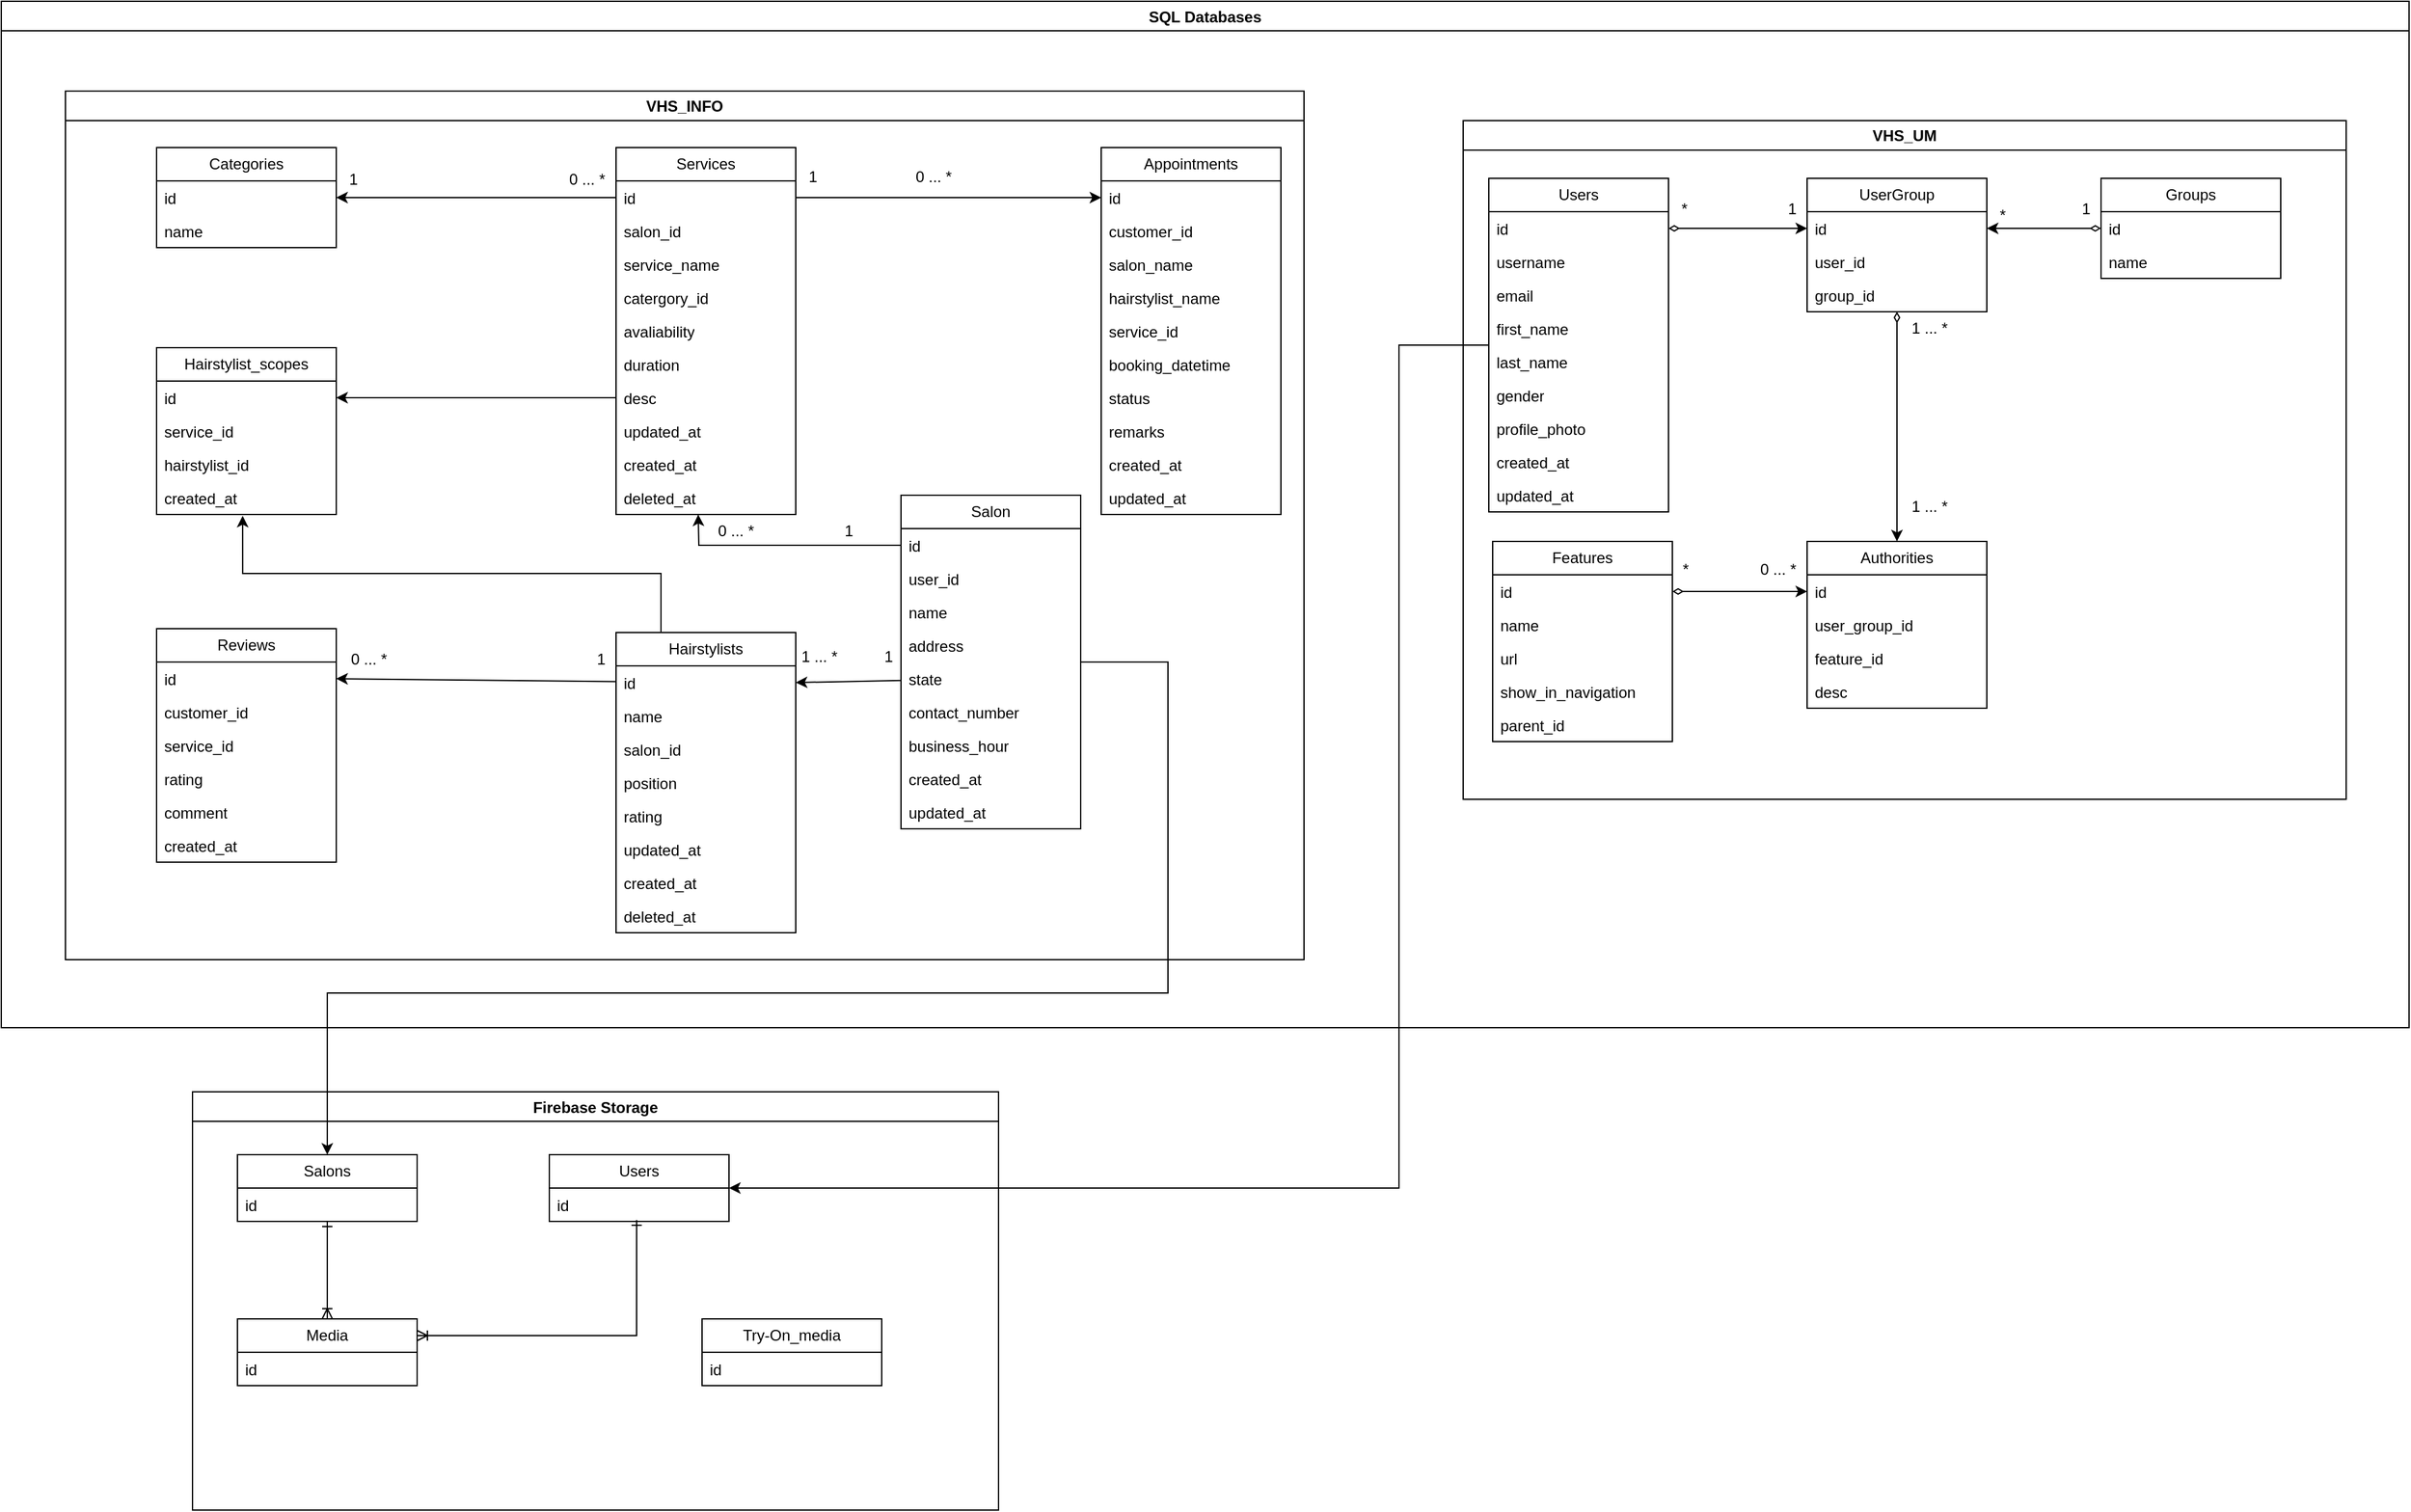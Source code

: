 <mxfile version="20.2.3" type="device"><diagram name="Page-1" id="EU95FbLC4-0vJ19-Mq4g"><mxGraphModel dx="3822" dy="1305" grid="0" gridSize="10" guides="1" tooltips="1" connect="1" arrows="1" fold="1" page="0" pageScale="1" pageWidth="850" pageHeight="1100" math="0" shadow="0"><root><mxCell id="0"/><mxCell id="1" parent="0"/><mxCell id="-qn0VNu3mBSavHZw8yQI-42" value="SQL Databases" style="swimlane;" parent="1" vertex="1"><mxGeometry x="-2357" y="-162" width="1876" height="800" as="geometry"/></mxCell><mxCell id="NPpUsrkIHnFNNXtcyEgX-66" value="VHS_UM" style="swimlane;whiteSpace=wrap;html=1;startSize=23;" parent="-qn0VNu3mBSavHZw8yQI-42" vertex="1"><mxGeometry x="1139" y="93" width="688" height="529" as="geometry"><mxRectangle x="262" y="-19" width="137" height="26" as="alternateBounds"/></mxGeometry></mxCell><mxCell id="NPpUsrkIHnFNNXtcyEgX-4" value="Users" style="swimlane;fontStyle=0;childLayout=stackLayout;horizontal=1;startSize=26;fillColor=none;horizontalStack=0;resizeParent=1;resizeParentMax=0;resizeLast=0;collapsible=1;marginBottom=0;whiteSpace=wrap;html=1;" parent="NPpUsrkIHnFNNXtcyEgX-66" vertex="1"><mxGeometry x="20" y="45" width="140" height="260" as="geometry"><mxRectangle x="330" y="230" width="100" height="30" as="alternateBounds"/></mxGeometry></mxCell><mxCell id="NPpUsrkIHnFNNXtcyEgX-24" value="id" style="text;strokeColor=none;fillColor=none;align=left;verticalAlign=top;spacingLeft=4;spacingRight=4;overflow=hidden;rotatable=0;points=[[0,0.5],[1,0.5]];portConstraint=eastwest;whiteSpace=wrap;html=1;" parent="NPpUsrkIHnFNNXtcyEgX-4" vertex="1"><mxGeometry y="26" width="140" height="26" as="geometry"/></mxCell><mxCell id="NPpUsrkIHnFNNXtcyEgX-25" value="username" style="text;strokeColor=none;fillColor=none;align=left;verticalAlign=top;spacingLeft=4;spacingRight=4;overflow=hidden;rotatable=0;points=[[0,0.5],[1,0.5]];portConstraint=eastwest;whiteSpace=wrap;html=1;" parent="NPpUsrkIHnFNNXtcyEgX-4" vertex="1"><mxGeometry y="52" width="140" height="26" as="geometry"/></mxCell><mxCell id="NPpUsrkIHnFNNXtcyEgX-26" value="email" style="text;strokeColor=none;fillColor=none;align=left;verticalAlign=top;spacingLeft=4;spacingRight=4;overflow=hidden;rotatable=0;points=[[0,0.5],[1,0.5]];portConstraint=eastwest;whiteSpace=wrap;html=1;" parent="NPpUsrkIHnFNNXtcyEgX-4" vertex="1"><mxGeometry y="78" width="140" height="26" as="geometry"/></mxCell><mxCell id="NPpUsrkIHnFNNXtcyEgX-27" value="first_name" style="text;strokeColor=none;fillColor=none;align=left;verticalAlign=top;spacingLeft=4;spacingRight=4;overflow=hidden;rotatable=0;points=[[0,0.5],[1,0.5]];portConstraint=eastwest;whiteSpace=wrap;html=1;" parent="NPpUsrkIHnFNNXtcyEgX-4" vertex="1"><mxGeometry y="104" width="140" height="26" as="geometry"/></mxCell><mxCell id="NPpUsrkIHnFNNXtcyEgX-6" value="last_name" style="text;strokeColor=none;fillColor=none;align=left;verticalAlign=top;spacingLeft=4;spacingRight=4;overflow=hidden;rotatable=0;points=[[0,0.5],[1,0.5]];portConstraint=eastwest;whiteSpace=wrap;html=1;" parent="NPpUsrkIHnFNNXtcyEgX-4" vertex="1"><mxGeometry y="130" width="140" height="26" as="geometry"/></mxCell><mxCell id="NPpUsrkIHnFNNXtcyEgX-29" value="gender" style="text;strokeColor=none;fillColor=none;align=left;verticalAlign=top;spacingLeft=4;spacingRight=4;overflow=hidden;rotatable=0;points=[[0,0.5],[1,0.5]];portConstraint=eastwest;whiteSpace=wrap;html=1;" parent="NPpUsrkIHnFNNXtcyEgX-4" vertex="1"><mxGeometry y="156" width="140" height="26" as="geometry"/></mxCell><mxCell id="lzZ6D2tlGXIr9GWn8i_I-21" value="profile_photo" style="text;strokeColor=none;fillColor=none;align=left;verticalAlign=top;spacingLeft=4;spacingRight=4;overflow=hidden;rotatable=0;points=[[0,0.5],[1,0.5]];portConstraint=eastwest;whiteSpace=wrap;html=1;" parent="NPpUsrkIHnFNNXtcyEgX-4" vertex="1"><mxGeometry y="182" width="140" height="26" as="geometry"/></mxCell><mxCell id="NPpUsrkIHnFNNXtcyEgX-30" value="created_at" style="text;strokeColor=none;fillColor=none;align=left;verticalAlign=top;spacingLeft=4;spacingRight=4;overflow=hidden;rotatable=0;points=[[0,0.5],[1,0.5]];portConstraint=eastwest;whiteSpace=wrap;html=1;" parent="NPpUsrkIHnFNNXtcyEgX-4" vertex="1"><mxGeometry y="208" width="140" height="26" as="geometry"/></mxCell><mxCell id="NPpUsrkIHnFNNXtcyEgX-28" value="updated_at" style="text;strokeColor=none;fillColor=none;align=left;verticalAlign=top;spacingLeft=4;spacingRight=4;overflow=hidden;rotatable=0;points=[[0,0.5],[1,0.5]];portConstraint=eastwest;whiteSpace=wrap;html=1;" parent="NPpUsrkIHnFNNXtcyEgX-4" vertex="1"><mxGeometry y="234" width="140" height="26" as="geometry"/></mxCell><mxCell id="NPpUsrkIHnFNNXtcyEgX-12" value="Groups" style="swimlane;fontStyle=0;childLayout=stackLayout;horizontal=1;startSize=26;fillColor=none;horizontalStack=0;resizeParent=1;resizeParentMax=0;resizeLast=0;collapsible=1;marginBottom=0;whiteSpace=wrap;html=1;" parent="NPpUsrkIHnFNNXtcyEgX-66" vertex="1"><mxGeometry x="497" y="45" width="140" height="78" as="geometry"/></mxCell><mxCell id="NPpUsrkIHnFNNXtcyEgX-13" value="id" style="text;strokeColor=none;fillColor=none;align=left;verticalAlign=top;spacingLeft=4;spacingRight=4;overflow=hidden;rotatable=0;points=[[0,0.5],[1,0.5]];portConstraint=eastwest;whiteSpace=wrap;html=1;" parent="NPpUsrkIHnFNNXtcyEgX-12" vertex="1"><mxGeometry y="26" width="140" height="26" as="geometry"/></mxCell><mxCell id="NPpUsrkIHnFNNXtcyEgX-14" value="name" style="text;strokeColor=none;fillColor=none;align=left;verticalAlign=top;spacingLeft=4;spacingRight=4;overflow=hidden;rotatable=0;points=[[0,0.5],[1,0.5]];portConstraint=eastwest;whiteSpace=wrap;html=1;" parent="NPpUsrkIHnFNNXtcyEgX-12" vertex="1"><mxGeometry y="52" width="140" height="26" as="geometry"/></mxCell><mxCell id="NPpUsrkIHnFNNXtcyEgX-16" value="Features" style="swimlane;fontStyle=0;childLayout=stackLayout;horizontal=1;startSize=26;fillColor=none;horizontalStack=0;resizeParent=1;resizeParentMax=0;resizeLast=0;collapsible=1;marginBottom=0;whiteSpace=wrap;html=1;" parent="NPpUsrkIHnFNNXtcyEgX-66" vertex="1"><mxGeometry x="23" y="328" width="140" height="156" as="geometry"/></mxCell><mxCell id="NPpUsrkIHnFNNXtcyEgX-17" value="id" style="text;strokeColor=none;fillColor=none;align=left;verticalAlign=top;spacingLeft=4;spacingRight=4;overflow=hidden;rotatable=0;points=[[0,0.5],[1,0.5]];portConstraint=eastwest;whiteSpace=wrap;html=1;" parent="NPpUsrkIHnFNNXtcyEgX-16" vertex="1"><mxGeometry y="26" width="140" height="26" as="geometry"/></mxCell><mxCell id="NPpUsrkIHnFNNXtcyEgX-18" value="name" style="text;strokeColor=none;fillColor=none;align=left;verticalAlign=top;spacingLeft=4;spacingRight=4;overflow=hidden;rotatable=0;points=[[0,0.5],[1,0.5]];portConstraint=eastwest;whiteSpace=wrap;html=1;" parent="NPpUsrkIHnFNNXtcyEgX-16" vertex="1"><mxGeometry y="52" width="140" height="26" as="geometry"/></mxCell><mxCell id="NPpUsrkIHnFNNXtcyEgX-19" value="url" style="text;strokeColor=none;fillColor=none;align=left;verticalAlign=top;spacingLeft=4;spacingRight=4;overflow=hidden;rotatable=0;points=[[0,0.5],[1,0.5]];portConstraint=eastwest;whiteSpace=wrap;html=1;" parent="NPpUsrkIHnFNNXtcyEgX-16" vertex="1"><mxGeometry y="78" width="140" height="26" as="geometry"/></mxCell><mxCell id="NPpUsrkIHnFNNXtcyEgX-31" value="show_in_navigation" style="text;strokeColor=none;fillColor=none;align=left;verticalAlign=top;spacingLeft=4;spacingRight=4;overflow=hidden;rotatable=0;points=[[0,0.5],[1,0.5]];portConstraint=eastwest;whiteSpace=wrap;html=1;" parent="NPpUsrkIHnFNNXtcyEgX-16" vertex="1"><mxGeometry y="104" width="140" height="26" as="geometry"/></mxCell><mxCell id="NPpUsrkIHnFNNXtcyEgX-32" value="parent_id" style="text;strokeColor=none;fillColor=none;align=left;verticalAlign=top;spacingLeft=4;spacingRight=4;overflow=hidden;rotatable=0;points=[[0,0.5],[1,0.5]];portConstraint=eastwest;whiteSpace=wrap;html=1;" parent="NPpUsrkIHnFNNXtcyEgX-16" vertex="1"><mxGeometry y="130" width="140" height="26" as="geometry"/></mxCell><mxCell id="NPpUsrkIHnFNNXtcyEgX-20" value="Authorities" style="swimlane;fontStyle=0;childLayout=stackLayout;horizontal=1;startSize=26;fillColor=none;horizontalStack=0;resizeParent=1;resizeParentMax=0;resizeLast=0;collapsible=1;marginBottom=0;whiteSpace=wrap;html=1;" parent="NPpUsrkIHnFNNXtcyEgX-66" vertex="1"><mxGeometry x="268" y="328" width="140" height="130" as="geometry"/></mxCell><mxCell id="NPpUsrkIHnFNNXtcyEgX-21" value="id" style="text;strokeColor=none;fillColor=none;align=left;verticalAlign=top;spacingLeft=4;spacingRight=4;overflow=hidden;rotatable=0;points=[[0,0.5],[1,0.5]];portConstraint=eastwest;whiteSpace=wrap;html=1;" parent="NPpUsrkIHnFNNXtcyEgX-20" vertex="1"><mxGeometry y="26" width="140" height="26" as="geometry"/></mxCell><mxCell id="NPpUsrkIHnFNNXtcyEgX-61" value="user_group_id" style="text;strokeColor=none;fillColor=none;align=left;verticalAlign=top;spacingLeft=4;spacingRight=4;overflow=hidden;rotatable=0;points=[[0,0.5],[1,0.5]];portConstraint=eastwest;whiteSpace=wrap;html=1;" parent="NPpUsrkIHnFNNXtcyEgX-20" vertex="1"><mxGeometry y="52" width="140" height="26" as="geometry"/></mxCell><mxCell id="NPpUsrkIHnFNNXtcyEgX-22" value="feature_id" style="text;strokeColor=none;fillColor=none;align=left;verticalAlign=top;spacingLeft=4;spacingRight=4;overflow=hidden;rotatable=0;points=[[0,0.5],[1,0.5]];portConstraint=eastwest;whiteSpace=wrap;html=1;" parent="NPpUsrkIHnFNNXtcyEgX-20" vertex="1"><mxGeometry y="78" width="140" height="26" as="geometry"/></mxCell><mxCell id="NPpUsrkIHnFNNXtcyEgX-23" value="desc" style="text;strokeColor=none;fillColor=none;align=left;verticalAlign=top;spacingLeft=4;spacingRight=4;overflow=hidden;rotatable=0;points=[[0,0.5],[1,0.5]];portConstraint=eastwest;whiteSpace=wrap;html=1;" parent="NPpUsrkIHnFNNXtcyEgX-20" vertex="1"><mxGeometry y="104" width="140" height="26" as="geometry"/></mxCell><mxCell id="NPpUsrkIHnFNNXtcyEgX-56" style="edgeStyle=orthogonalEdgeStyle;rounded=0;orthogonalLoop=1;jettySize=auto;html=1;startArrow=diamondThin;startFill=0;" parent="NPpUsrkIHnFNNXtcyEgX-66" source="NPpUsrkIHnFNNXtcyEgX-45" target="NPpUsrkIHnFNNXtcyEgX-20" edge="1"><mxGeometry relative="1" as="geometry"/></mxCell><mxCell id="NPpUsrkIHnFNNXtcyEgX-45" value="UserGroup" style="swimlane;fontStyle=0;childLayout=stackLayout;horizontal=1;startSize=26;fillColor=none;horizontalStack=0;resizeParent=1;resizeParentMax=0;resizeLast=0;collapsible=1;marginBottom=0;whiteSpace=wrap;html=1;" parent="NPpUsrkIHnFNNXtcyEgX-66" vertex="1"><mxGeometry x="268" y="45" width="140" height="104" as="geometry"/></mxCell><mxCell id="NPpUsrkIHnFNNXtcyEgX-46" value="id" style="text;strokeColor=none;fillColor=none;align=left;verticalAlign=top;spacingLeft=4;spacingRight=4;overflow=hidden;rotatable=0;points=[[0,0.5],[1,0.5]];portConstraint=eastwest;whiteSpace=wrap;html=1;" parent="NPpUsrkIHnFNNXtcyEgX-45" vertex="1"><mxGeometry y="26" width="140" height="26" as="geometry"/></mxCell><mxCell id="NPpUsrkIHnFNNXtcyEgX-47" value="user_id" style="text;strokeColor=none;fillColor=none;align=left;verticalAlign=top;spacingLeft=4;spacingRight=4;overflow=hidden;rotatable=0;points=[[0,0.5],[1,0.5]];portConstraint=eastwest;whiteSpace=wrap;html=1;" parent="NPpUsrkIHnFNNXtcyEgX-45" vertex="1"><mxGeometry y="52" width="140" height="26" as="geometry"/></mxCell><mxCell id="NPpUsrkIHnFNNXtcyEgX-51" value="group_id" style="text;strokeColor=none;fillColor=none;align=left;verticalAlign=top;spacingLeft=4;spacingRight=4;overflow=hidden;rotatable=0;points=[[0,0.5],[1,0.5]];portConstraint=eastwest;whiteSpace=wrap;html=1;" parent="NPpUsrkIHnFNNXtcyEgX-45" vertex="1"><mxGeometry y="78" width="140" height="26" as="geometry"/></mxCell><mxCell id="NPpUsrkIHnFNNXtcyEgX-48" style="edgeStyle=orthogonalEdgeStyle;rounded=0;orthogonalLoop=1;jettySize=auto;html=1;exitX=1;exitY=0.5;exitDx=0;exitDy=0;startArrow=diamondThin;startFill=0;" parent="NPpUsrkIHnFNNXtcyEgX-66" source="NPpUsrkIHnFNNXtcyEgX-24" target="NPpUsrkIHnFNNXtcyEgX-46" edge="1"><mxGeometry relative="1" as="geometry"/></mxCell><mxCell id="NPpUsrkIHnFNNXtcyEgX-50" style="edgeStyle=orthogonalEdgeStyle;rounded=0;orthogonalLoop=1;jettySize=auto;html=1;exitX=0;exitY=0.5;exitDx=0;exitDy=0;entryX=1;entryY=0.5;entryDx=0;entryDy=0;startArrow=diamondThin;startFill=0;" parent="NPpUsrkIHnFNNXtcyEgX-66" source="NPpUsrkIHnFNNXtcyEgX-13" target="NPpUsrkIHnFNNXtcyEgX-46" edge="1"><mxGeometry relative="1" as="geometry"/></mxCell><mxCell id="NPpUsrkIHnFNNXtcyEgX-54" value="1" style="text;html=1;align=center;verticalAlign=middle;resizable=0;points=[];autosize=1;strokeColor=none;fillColor=none;" parent="NPpUsrkIHnFNNXtcyEgX-66" vertex="1"><mxGeometry x="243" y="56" width="25" height="26" as="geometry"/></mxCell><mxCell id="NPpUsrkIHnFNNXtcyEgX-57" value="1 ... *" style="text;html=1;align=center;verticalAlign=middle;resizable=0;points=[];autosize=1;strokeColor=none;fillColor=none;" parent="NPpUsrkIHnFNNXtcyEgX-66" vertex="1"><mxGeometry x="340" y="288" width="46" height="26" as="geometry"/></mxCell><mxCell id="NPpUsrkIHnFNNXtcyEgX-58" value="1 ... *" style="text;html=1;align=center;verticalAlign=middle;resizable=0;points=[];autosize=1;strokeColor=none;fillColor=none;" parent="NPpUsrkIHnFNNXtcyEgX-66" vertex="1"><mxGeometry x="340" y="149" width="46" height="26" as="geometry"/></mxCell><mxCell id="NPpUsrkIHnFNNXtcyEgX-59" value="*" style="text;html=1;align=center;verticalAlign=middle;resizable=0;points=[];autosize=1;strokeColor=none;fillColor=none;" parent="NPpUsrkIHnFNNXtcyEgX-66" vertex="1"><mxGeometry x="160" y="56" width="23" height="26" as="geometry"/></mxCell><mxCell id="NPpUsrkIHnFNNXtcyEgX-60" value="1" style="text;html=1;align=center;verticalAlign=middle;resizable=0;points=[];autosize=1;strokeColor=none;fillColor=none;" parent="NPpUsrkIHnFNNXtcyEgX-66" vertex="1"><mxGeometry x="472" y="56" width="25" height="26" as="geometry"/></mxCell><mxCell id="NPpUsrkIHnFNNXtcyEgX-63" style="edgeStyle=orthogonalEdgeStyle;rounded=0;orthogonalLoop=1;jettySize=auto;html=1;exitX=1;exitY=0.5;exitDx=0;exitDy=0;entryX=0;entryY=0.5;entryDx=0;entryDy=0;startArrow=diamondThin;startFill=0;" parent="NPpUsrkIHnFNNXtcyEgX-66" source="NPpUsrkIHnFNNXtcyEgX-17" target="NPpUsrkIHnFNNXtcyEgX-21" edge="1"><mxGeometry relative="1" as="geometry"/></mxCell><mxCell id="NPpUsrkIHnFNNXtcyEgX-64" value="*" style="text;html=1;align=center;verticalAlign=middle;resizable=0;points=[];autosize=1;strokeColor=none;fillColor=none;" parent="NPpUsrkIHnFNNXtcyEgX-66" vertex="1"><mxGeometry x="161" y="337" width="23" height="26" as="geometry"/></mxCell><mxCell id="NPpUsrkIHnFNNXtcyEgX-65" value="0 ... *" style="text;html=1;align=center;verticalAlign=middle;resizable=0;points=[];autosize=1;strokeColor=none;fillColor=none;" parent="NPpUsrkIHnFNNXtcyEgX-66" vertex="1"><mxGeometry x="222" y="337" width="46" height="26" as="geometry"/></mxCell><mxCell id="e5NKQKGTSLIGtZle6qO9-22" value="*" style="text;html=1;align=center;verticalAlign=middle;resizable=0;points=[];autosize=1;strokeColor=none;fillColor=none;" parent="NPpUsrkIHnFNNXtcyEgX-66" vertex="1"><mxGeometry x="408" y="61" width="23" height="26" as="geometry"/></mxCell><mxCell id="-qn0VNu3mBSavHZw8yQI-41" value="VHS_INFO" style="swimlane;whiteSpace=wrap;html=1;" parent="-qn0VNu3mBSavHZw8yQI-42" vertex="1"><mxGeometry x="50" y="70" width="965" height="677" as="geometry"/></mxCell><mxCell id="e5NKQKGTSLIGtZle6qO9-1" value="Appointments" style="swimlane;fontStyle=0;childLayout=stackLayout;horizontal=1;startSize=26;fillColor=none;horizontalStack=0;resizeParent=1;resizeParentMax=0;resizeLast=0;collapsible=1;marginBottom=0;whiteSpace=wrap;html=1;" parent="-qn0VNu3mBSavHZw8yQI-41" vertex="1"><mxGeometry x="807" y="44" width="140" height="286" as="geometry"/></mxCell><mxCell id="e5NKQKGTSLIGtZle6qO9-2" value="id" style="text;strokeColor=none;fillColor=none;align=left;verticalAlign=top;spacingLeft=4;spacingRight=4;overflow=hidden;rotatable=0;points=[[0,0.5],[1,0.5]];portConstraint=eastwest;whiteSpace=wrap;html=1;" parent="e5NKQKGTSLIGtZle6qO9-1" vertex="1"><mxGeometry y="26" width="140" height="26" as="geometry"/></mxCell><mxCell id="e5NKQKGTSLIGtZle6qO9-5" value="customer_id" style="text;strokeColor=none;fillColor=none;align=left;verticalAlign=top;spacingLeft=4;spacingRight=4;overflow=hidden;rotatable=0;points=[[0,0.5],[1,0.5]];portConstraint=eastwest;whiteSpace=wrap;html=1;" parent="e5NKQKGTSLIGtZle6qO9-1" vertex="1"><mxGeometry y="52" width="140" height="26" as="geometry"/></mxCell><mxCell id="pWx1Q6VBMcV0_4F0QNCN-1" value="salon_name" style="text;strokeColor=none;fillColor=none;align=left;verticalAlign=top;spacingLeft=4;spacingRight=4;overflow=hidden;rotatable=0;points=[[0,0.5],[1,0.5]];portConstraint=eastwest;whiteSpace=wrap;html=1;" parent="e5NKQKGTSLIGtZle6qO9-1" vertex="1"><mxGeometry y="78" width="140" height="26" as="geometry"/></mxCell><mxCell id="pWx1Q6VBMcV0_4F0QNCN-2" value="hairstylist_name" style="text;strokeColor=none;fillColor=none;align=left;verticalAlign=top;spacingLeft=4;spacingRight=4;overflow=hidden;rotatable=0;points=[[0,0.5],[1,0.5]];portConstraint=eastwest;whiteSpace=wrap;html=1;" parent="e5NKQKGTSLIGtZle6qO9-1" vertex="1"><mxGeometry y="104" width="140" height="26" as="geometry"/></mxCell><mxCell id="e5NKQKGTSLIGtZle6qO9-8" value="service_id" style="text;strokeColor=none;fillColor=none;align=left;verticalAlign=top;spacingLeft=4;spacingRight=4;overflow=hidden;rotatable=0;points=[[0,0.5],[1,0.5]];portConstraint=eastwest;whiteSpace=wrap;html=1;" parent="e5NKQKGTSLIGtZle6qO9-1" vertex="1"><mxGeometry y="130" width="140" height="26" as="geometry"/></mxCell><mxCell id="e5NKQKGTSLIGtZle6qO9-6" value="booking_datetime" style="text;strokeColor=none;fillColor=none;align=left;verticalAlign=top;spacingLeft=4;spacingRight=4;overflow=hidden;rotatable=0;points=[[0,0.5],[1,0.5]];portConstraint=eastwest;whiteSpace=wrap;html=1;" parent="e5NKQKGTSLIGtZle6qO9-1" vertex="1"><mxGeometry y="156" width="140" height="26" as="geometry"/></mxCell><mxCell id="e5NKQKGTSLIGtZle6qO9-7" value="status" style="text;strokeColor=none;fillColor=none;align=left;verticalAlign=top;spacingLeft=4;spacingRight=4;overflow=hidden;rotatable=0;points=[[0,0.5],[1,0.5]];portConstraint=eastwest;whiteSpace=wrap;html=1;" parent="e5NKQKGTSLIGtZle6qO9-1" vertex="1"><mxGeometry y="182" width="140" height="26" as="geometry"/></mxCell><mxCell id="e5NKQKGTSLIGtZle6qO9-9" value="remarks" style="text;strokeColor=none;fillColor=none;align=left;verticalAlign=top;spacingLeft=4;spacingRight=4;overflow=hidden;rotatable=0;points=[[0,0.5],[1,0.5]];portConstraint=eastwest;whiteSpace=wrap;html=1;" parent="e5NKQKGTSLIGtZle6qO9-1" vertex="1"><mxGeometry y="208" width="140" height="26" as="geometry"/></mxCell><mxCell id="e5NKQKGTSLIGtZle6qO9-15" value="created_at" style="text;strokeColor=none;fillColor=none;align=left;verticalAlign=top;spacingLeft=4;spacingRight=4;overflow=hidden;rotatable=0;points=[[0,0.5],[1,0.5]];portConstraint=eastwest;whiteSpace=wrap;html=1;" parent="e5NKQKGTSLIGtZle6qO9-1" vertex="1"><mxGeometry y="234" width="140" height="26" as="geometry"/></mxCell><mxCell id="e5NKQKGTSLIGtZle6qO9-16" value="updated_at" style="text;strokeColor=none;fillColor=none;align=left;verticalAlign=top;spacingLeft=4;spacingRight=4;overflow=hidden;rotatable=0;points=[[0,0.5],[1,0.5]];portConstraint=eastwest;whiteSpace=wrap;html=1;" parent="e5NKQKGTSLIGtZle6qO9-1" vertex="1"><mxGeometry y="260" width="140" height="26" as="geometry"/></mxCell><mxCell id="e5NKQKGTSLIGtZle6qO9-10" value="Services" style="swimlane;fontStyle=0;childLayout=stackLayout;horizontal=1;startSize=26;fillColor=none;horizontalStack=0;resizeParent=1;resizeParentMax=0;resizeLast=0;collapsible=1;marginBottom=0;whiteSpace=wrap;html=1;" parent="-qn0VNu3mBSavHZw8yQI-41" vertex="1"><mxGeometry x="429" y="44" width="140" height="286" as="geometry"/></mxCell><mxCell id="e5NKQKGTSLIGtZle6qO9-11" value="id" style="text;strokeColor=none;fillColor=none;align=left;verticalAlign=top;spacingLeft=4;spacingRight=4;overflow=hidden;rotatable=0;points=[[0,0.5],[1,0.5]];portConstraint=eastwest;whiteSpace=wrap;html=1;" parent="e5NKQKGTSLIGtZle6qO9-10" vertex="1"><mxGeometry y="26" width="140" height="26" as="geometry"/></mxCell><mxCell id="e5NKQKGTSLIGtZle6qO9-12" value="salon_id" style="text;strokeColor=none;fillColor=none;align=left;verticalAlign=top;spacingLeft=4;spacingRight=4;overflow=hidden;rotatable=0;points=[[0,0.5],[1,0.5]];portConstraint=eastwest;whiteSpace=wrap;html=1;" parent="e5NKQKGTSLIGtZle6qO9-10" vertex="1"><mxGeometry y="52" width="140" height="26" as="geometry"/></mxCell><mxCell id="e5NKQKGTSLIGtZle6qO9-13" value="service_name" style="text;strokeColor=none;fillColor=none;align=left;verticalAlign=top;spacingLeft=4;spacingRight=4;overflow=hidden;rotatable=0;points=[[0,0.5],[1,0.5]];portConstraint=eastwest;whiteSpace=wrap;html=1;" parent="e5NKQKGTSLIGtZle6qO9-10" vertex="1"><mxGeometry y="78" width="140" height="26" as="geometry"/></mxCell><mxCell id="jHifMLoJYuQOKz62agZg-17" value="catergory_id" style="text;strokeColor=none;fillColor=none;align=left;verticalAlign=top;spacingLeft=4;spacingRight=4;overflow=hidden;rotatable=0;points=[[0,0.5],[1,0.5]];portConstraint=eastwest;whiteSpace=wrap;html=1;" parent="e5NKQKGTSLIGtZle6qO9-10" vertex="1"><mxGeometry y="104" width="140" height="26" as="geometry"/></mxCell><mxCell id="e5NKQKGTSLIGtZle6qO9-19" value="avaliability" style="text;strokeColor=none;fillColor=none;align=left;verticalAlign=top;spacingLeft=4;spacingRight=4;overflow=hidden;rotatable=0;points=[[0,0.5],[1,0.5]];portConstraint=eastwest;whiteSpace=wrap;html=1;" parent="e5NKQKGTSLIGtZle6qO9-10" vertex="1"><mxGeometry y="130" width="140" height="26" as="geometry"/></mxCell><mxCell id="e5NKQKGTSLIGtZle6qO9-17" value="duration" style="text;strokeColor=none;fillColor=none;align=left;verticalAlign=top;spacingLeft=4;spacingRight=4;overflow=hidden;rotatable=0;points=[[0,0.5],[1,0.5]];portConstraint=eastwest;whiteSpace=wrap;html=1;" parent="e5NKQKGTSLIGtZle6qO9-10" vertex="1"><mxGeometry y="156" width="140" height="26" as="geometry"/></mxCell><mxCell id="e5NKQKGTSLIGtZle6qO9-14" value="desc" style="text;strokeColor=none;fillColor=none;align=left;verticalAlign=top;spacingLeft=4;spacingRight=4;overflow=hidden;rotatable=0;points=[[0,0.5],[1,0.5]];portConstraint=eastwest;whiteSpace=wrap;html=1;" parent="e5NKQKGTSLIGtZle6qO9-10" vertex="1"><mxGeometry y="182" width="140" height="26" as="geometry"/></mxCell><mxCell id="jHifMLoJYuQOKz62agZg-15" value="updated_at" style="text;strokeColor=none;fillColor=none;align=left;verticalAlign=top;spacingLeft=4;spacingRight=4;overflow=hidden;rotatable=0;points=[[0,0.5],[1,0.5]];portConstraint=eastwest;whiteSpace=wrap;html=1;" parent="e5NKQKGTSLIGtZle6qO9-10" vertex="1"><mxGeometry y="208" width="140" height="26" as="geometry"/></mxCell><mxCell id="jHifMLoJYuQOKz62agZg-14" value="created_at" style="text;strokeColor=none;fillColor=none;align=left;verticalAlign=top;spacingLeft=4;spacingRight=4;overflow=hidden;rotatable=0;points=[[0,0.5],[1,0.5]];portConstraint=eastwest;whiteSpace=wrap;html=1;" parent="e5NKQKGTSLIGtZle6qO9-10" vertex="1"><mxGeometry y="234" width="140" height="26" as="geometry"/></mxCell><mxCell id="dR1Fy9hpv2itKr22Cjg3-2" value="deleted_at" style="text;strokeColor=none;fillColor=none;align=left;verticalAlign=top;spacingLeft=4;spacingRight=4;overflow=hidden;rotatable=0;points=[[0,0.5],[1,0.5]];portConstraint=eastwest;whiteSpace=wrap;html=1;" vertex="1" parent="e5NKQKGTSLIGtZle6qO9-10"><mxGeometry y="260" width="140" height="26" as="geometry"/></mxCell><mxCell id="e5NKQKGTSLIGtZle6qO9-18" style="edgeStyle=orthogonalEdgeStyle;rounded=0;orthogonalLoop=1;jettySize=auto;html=1;exitX=1;exitY=0.5;exitDx=0;exitDy=0;entryX=0;entryY=0.5;entryDx=0;entryDy=0;" parent="-qn0VNu3mBSavHZw8yQI-41" source="e5NKQKGTSLIGtZle6qO9-11" target="e5NKQKGTSLIGtZle6qO9-2" edge="1"><mxGeometry relative="1" as="geometry"/></mxCell><mxCell id="e5NKQKGTSLIGtZle6qO9-20" value="0 ... *" style="text;html=1;align=center;verticalAlign=middle;resizable=0;points=[];autosize=1;strokeColor=none;fillColor=none;" parent="-qn0VNu3mBSavHZw8yQI-41" vertex="1"><mxGeometry x="653" y="54" width="46" height="26" as="geometry"/></mxCell><mxCell id="e5NKQKGTSLIGtZle6qO9-21" value="1" style="text;html=1;align=center;verticalAlign=middle;resizable=0;points=[];autosize=1;strokeColor=none;fillColor=none;" parent="-qn0VNu3mBSavHZw8yQI-41" vertex="1"><mxGeometry x="569" y="54" width="25" height="26" as="geometry"/></mxCell><mxCell id="e5NKQKGTSLIGtZle6qO9-23" value="Reviews" style="swimlane;fontStyle=0;childLayout=stackLayout;horizontal=1;startSize=26;fillColor=none;horizontalStack=0;resizeParent=1;resizeParentMax=0;resizeLast=0;collapsible=1;marginBottom=0;whiteSpace=wrap;html=1;" parent="-qn0VNu3mBSavHZw8yQI-41" vertex="1"><mxGeometry x="71" y="419" width="140" height="182" as="geometry"/></mxCell><mxCell id="e5NKQKGTSLIGtZle6qO9-24" value="id" style="text;strokeColor=none;fillColor=none;align=left;verticalAlign=top;spacingLeft=4;spacingRight=4;overflow=hidden;rotatable=0;points=[[0,0.5],[1,0.5]];portConstraint=eastwest;whiteSpace=wrap;html=1;" parent="e5NKQKGTSLIGtZle6qO9-23" vertex="1"><mxGeometry y="26" width="140" height="26" as="geometry"/></mxCell><mxCell id="dR1Fy9hpv2itKr22Cjg3-1" value="customer_id" style="text;strokeColor=none;fillColor=none;align=left;verticalAlign=top;spacingLeft=4;spacingRight=4;overflow=hidden;rotatable=0;points=[[0,0.5],[1,0.5]];portConstraint=eastwest;whiteSpace=wrap;html=1;" vertex="1" parent="e5NKQKGTSLIGtZle6qO9-23"><mxGeometry y="52" width="140" height="26" as="geometry"/></mxCell><mxCell id="e5NKQKGTSLIGtZle6qO9-25" value="service_id" style="text;strokeColor=none;fillColor=none;align=left;verticalAlign=top;spacingLeft=4;spacingRight=4;overflow=hidden;rotatable=0;points=[[0,0.5],[1,0.5]];portConstraint=eastwest;whiteSpace=wrap;html=1;" parent="e5NKQKGTSLIGtZle6qO9-23" vertex="1"><mxGeometry y="78" width="140" height="26" as="geometry"/></mxCell><mxCell id="e5NKQKGTSLIGtZle6qO9-27" value="rating" style="text;strokeColor=none;fillColor=none;align=left;verticalAlign=top;spacingLeft=4;spacingRight=4;overflow=hidden;rotatable=0;points=[[0,0.5],[1,0.5]];portConstraint=eastwest;whiteSpace=wrap;html=1;" parent="e5NKQKGTSLIGtZle6qO9-23" vertex="1"><mxGeometry y="104" width="140" height="26" as="geometry"/></mxCell><mxCell id="e5NKQKGTSLIGtZle6qO9-29" value="comment" style="text;strokeColor=none;fillColor=none;align=left;verticalAlign=top;spacingLeft=4;spacingRight=4;overflow=hidden;rotatable=0;points=[[0,0.5],[1,0.5]];portConstraint=eastwest;whiteSpace=wrap;html=1;" parent="e5NKQKGTSLIGtZle6qO9-23" vertex="1"><mxGeometry y="130" width="140" height="26" as="geometry"/></mxCell><mxCell id="e5NKQKGTSLIGtZle6qO9-30" value="created_at" style="text;strokeColor=none;fillColor=none;align=left;verticalAlign=top;spacingLeft=4;spacingRight=4;overflow=hidden;rotatable=0;points=[[0,0.5],[1,0.5]];portConstraint=eastwest;whiteSpace=wrap;html=1;" parent="e5NKQKGTSLIGtZle6qO9-23" vertex="1"><mxGeometry y="156" width="140" height="26" as="geometry"/></mxCell><mxCell id="e5NKQKGTSLIGtZle6qO9-35" value="0 ... *" style="text;html=1;align=center;verticalAlign=middle;resizable=0;points=[];autosize=1;strokeColor=none;fillColor=none;" parent="-qn0VNu3mBSavHZw8yQI-41" vertex="1"><mxGeometry x="213" y="430" width="46" height="26" as="geometry"/></mxCell><mxCell id="lzZ6D2tlGXIr9GWn8i_I-23" value="Salon" style="swimlane;fontStyle=0;childLayout=stackLayout;horizontal=1;startSize=26;fillColor=none;horizontalStack=0;resizeParent=1;resizeParentMax=0;resizeLast=0;collapsible=1;marginBottom=0;whiteSpace=wrap;html=1;" parent="-qn0VNu3mBSavHZw8yQI-41" vertex="1"><mxGeometry x="651" y="315" width="140" height="260" as="geometry"/></mxCell><mxCell id="lzZ6D2tlGXIr9GWn8i_I-24" value="id" style="text;strokeColor=none;fillColor=none;align=left;verticalAlign=top;spacingLeft=4;spacingRight=4;overflow=hidden;rotatable=0;points=[[0,0.5],[1,0.5]];portConstraint=eastwest;whiteSpace=wrap;html=1;" parent="lzZ6D2tlGXIr9GWn8i_I-23" vertex="1"><mxGeometry y="26" width="140" height="26" as="geometry"/></mxCell><mxCell id="dxCzehKGxPksyajQULWF-2" value="user_id" style="text;strokeColor=none;fillColor=none;align=left;verticalAlign=top;spacingLeft=4;spacingRight=4;overflow=hidden;rotatable=0;points=[[0,0.5],[1,0.5]];portConstraint=eastwest;whiteSpace=wrap;html=1;" parent="lzZ6D2tlGXIr9GWn8i_I-23" vertex="1"><mxGeometry y="52" width="140" height="26" as="geometry"/></mxCell><mxCell id="dxCzehKGxPksyajQULWF-3" value="name" style="text;strokeColor=none;fillColor=none;align=left;verticalAlign=top;spacingLeft=4;spacingRight=4;overflow=hidden;rotatable=0;points=[[0,0.5],[1,0.5]];portConstraint=eastwest;whiteSpace=wrap;html=1;" parent="lzZ6D2tlGXIr9GWn8i_I-23" vertex="1"><mxGeometry y="78" width="140" height="26" as="geometry"/></mxCell><mxCell id="dxCzehKGxPksyajQULWF-4" value="address" style="text;strokeColor=none;fillColor=none;align=left;verticalAlign=top;spacingLeft=4;spacingRight=4;overflow=hidden;rotatable=0;points=[[0,0.5],[1,0.5]];portConstraint=eastwest;whiteSpace=wrap;html=1;" parent="lzZ6D2tlGXIr9GWn8i_I-23" vertex="1"><mxGeometry y="104" width="140" height="26" as="geometry"/></mxCell><mxCell id="jHifMLoJYuQOKz62agZg-33" value="state" style="text;strokeColor=none;fillColor=none;align=left;verticalAlign=top;spacingLeft=4;spacingRight=4;overflow=hidden;rotatable=0;points=[[0,0.5],[1,0.5]];portConstraint=eastwest;whiteSpace=wrap;html=1;" parent="lzZ6D2tlGXIr9GWn8i_I-23" vertex="1"><mxGeometry y="130" width="140" height="26" as="geometry"/></mxCell><mxCell id="lzZ6D2tlGXIr9GWn8i_I-25" value="contact_number" style="text;strokeColor=none;fillColor=none;align=left;verticalAlign=top;spacingLeft=4;spacingRight=4;overflow=hidden;rotatable=0;points=[[0,0.5],[1,0.5]];portConstraint=eastwest;whiteSpace=wrap;html=1;" parent="lzZ6D2tlGXIr9GWn8i_I-23" vertex="1"><mxGeometry y="156" width="140" height="26" as="geometry"/></mxCell><mxCell id="jHifMLoJYuQOKz62agZg-34" value="business_hour" style="text;strokeColor=none;fillColor=none;align=left;verticalAlign=top;spacingLeft=4;spacingRight=4;overflow=hidden;rotatable=0;points=[[0,0.5],[1,0.5]];portConstraint=eastwest;whiteSpace=wrap;html=1;" parent="lzZ6D2tlGXIr9GWn8i_I-23" vertex="1"><mxGeometry y="182" width="140" height="26" as="geometry"/></mxCell><mxCell id="dxCzehKGxPksyajQULWF-6" value="created_at" style="text;strokeColor=none;fillColor=none;align=left;verticalAlign=top;spacingLeft=4;spacingRight=4;overflow=hidden;rotatable=0;points=[[0,0.5],[1,0.5]];portConstraint=eastwest;whiteSpace=wrap;html=1;" parent="lzZ6D2tlGXIr9GWn8i_I-23" vertex="1"><mxGeometry y="208" width="140" height="26" as="geometry"/></mxCell><mxCell id="dxCzehKGxPksyajQULWF-5" value="updated_at" style="text;strokeColor=none;fillColor=none;align=left;verticalAlign=top;spacingLeft=4;spacingRight=4;overflow=hidden;rotatable=0;points=[[0,0.5],[1,0.5]];portConstraint=eastwest;whiteSpace=wrap;html=1;" parent="lzZ6D2tlGXIr9GWn8i_I-23" vertex="1"><mxGeometry y="234" width="140" height="26" as="geometry"/></mxCell><mxCell id="lzZ6D2tlGXIr9GWn8i_I-30" value="1" style="text;html=1;align=center;verticalAlign=middle;resizable=0;points=[];autosize=1;strokeColor=none;fillColor=none;" parent="-qn0VNu3mBSavHZw8yQI-41" vertex="1"><mxGeometry x="597" y="330" width="25" height="26" as="geometry"/></mxCell><mxCell id="lzZ6D2tlGXIr9GWn8i_I-31" value="0 ... *" style="text;html=1;align=center;verticalAlign=middle;resizable=0;points=[];autosize=1;strokeColor=none;fillColor=none;" parent="-qn0VNu3mBSavHZw8yQI-41" vertex="1"><mxGeometry x="499" y="330" width="46" height="26" as="geometry"/></mxCell><mxCell id="jHifMLoJYuQOKz62agZg-7" value="Categories" style="swimlane;fontStyle=0;childLayout=stackLayout;horizontal=1;startSize=26;fillColor=none;horizontalStack=0;resizeParent=1;resizeParentMax=0;resizeLast=0;collapsible=1;marginBottom=0;whiteSpace=wrap;html=1;" parent="-qn0VNu3mBSavHZw8yQI-41" vertex="1"><mxGeometry x="71" y="44" width="140" height="78" as="geometry"/></mxCell><mxCell id="jHifMLoJYuQOKz62agZg-8" value="id" style="text;strokeColor=none;fillColor=none;align=left;verticalAlign=top;spacingLeft=4;spacingRight=4;overflow=hidden;rotatable=0;points=[[0,0.5],[1,0.5]];portConstraint=eastwest;whiteSpace=wrap;html=1;" parent="jHifMLoJYuQOKz62agZg-7" vertex="1"><mxGeometry y="26" width="140" height="26" as="geometry"/></mxCell><mxCell id="jHifMLoJYuQOKz62agZg-9" value="name" style="text;strokeColor=none;fillColor=none;align=left;verticalAlign=top;spacingLeft=4;spacingRight=4;overflow=hidden;rotatable=0;points=[[0,0.5],[1,0.5]];portConstraint=eastwest;whiteSpace=wrap;html=1;" parent="jHifMLoJYuQOKz62agZg-7" vertex="1"><mxGeometry y="52" width="140" height="26" as="geometry"/></mxCell><mxCell id="jHifMLoJYuQOKz62agZg-18" style="rounded=0;orthogonalLoop=1;jettySize=auto;html=1;startArrow=classic;startFill=1;endArrow=none;endFill=0;" parent="-qn0VNu3mBSavHZw8yQI-41" source="jHifMLoJYuQOKz62agZg-8" target="e5NKQKGTSLIGtZle6qO9-11" edge="1"><mxGeometry relative="1" as="geometry"/></mxCell><mxCell id="jHifMLoJYuQOKz62agZg-19" value="0 ... *" style="text;html=1;align=center;verticalAlign=middle;resizable=0;points=[];autosize=1;strokeColor=none;fillColor=none;" parent="-qn0VNu3mBSavHZw8yQI-41" vertex="1"><mxGeometry x="383" y="56" width="46" height="26" as="geometry"/></mxCell><mxCell id="jHifMLoJYuQOKz62agZg-20" value="1" style="text;html=1;align=center;verticalAlign=middle;resizable=0;points=[];autosize=1;strokeColor=none;fillColor=none;" parent="-qn0VNu3mBSavHZw8yQI-41" vertex="1"><mxGeometry x="211" y="56" width="25" height="26" as="geometry"/></mxCell><mxCell id="bgaR2aVLMqGZ0_HQK2EQ-9" style="edgeStyle=orthogonalEdgeStyle;rounded=0;orthogonalLoop=1;jettySize=auto;html=1;exitX=0.25;exitY=0;exitDx=0;exitDy=0;entryX=0.479;entryY=1.038;entryDx=0;entryDy=0;entryPerimeter=0;" parent="-qn0VNu3mBSavHZw8yQI-41" source="jHifMLoJYuQOKz62agZg-1" target="bgaR2aVLMqGZ0_HQK2EQ-8" edge="1"><mxGeometry relative="1" as="geometry"><mxPoint x="211" y="291" as="targetPoint"/></mxGeometry></mxCell><mxCell id="jHifMLoJYuQOKz62agZg-1" value="Hairstylists" style="swimlane;fontStyle=0;childLayout=stackLayout;horizontal=1;startSize=26;fillColor=none;horizontalStack=0;resizeParent=1;resizeParentMax=0;resizeLast=0;collapsible=1;marginBottom=0;whiteSpace=wrap;html=1;" parent="-qn0VNu3mBSavHZw8yQI-41" vertex="1"><mxGeometry x="429" y="422" width="140" height="234" as="geometry"/></mxCell><mxCell id="jHifMLoJYuQOKz62agZg-2" value="id" style="text;strokeColor=none;fillColor=none;align=left;verticalAlign=top;spacingLeft=4;spacingRight=4;overflow=hidden;rotatable=0;points=[[0,0.5],[1,0.5]];portConstraint=eastwest;whiteSpace=wrap;html=1;" parent="jHifMLoJYuQOKz62agZg-1" vertex="1"><mxGeometry y="26" width="140" height="26" as="geometry"/></mxCell><mxCell id="jHifMLoJYuQOKz62agZg-3" value="name" style="text;strokeColor=none;fillColor=none;align=left;verticalAlign=top;spacingLeft=4;spacingRight=4;overflow=hidden;rotatable=0;points=[[0,0.5],[1,0.5]];portConstraint=eastwest;whiteSpace=wrap;html=1;" parent="jHifMLoJYuQOKz62agZg-1" vertex="1"><mxGeometry y="52" width="140" height="26" as="geometry"/></mxCell><mxCell id="jHifMLoJYuQOKz62agZg-4" value="salon_id" style="text;strokeColor=none;fillColor=none;align=left;verticalAlign=top;spacingLeft=4;spacingRight=4;overflow=hidden;rotatable=0;points=[[0,0.5],[1,0.5]];portConstraint=eastwest;whiteSpace=wrap;html=1;" parent="jHifMLoJYuQOKz62agZg-1" vertex="1"><mxGeometry y="78" width="140" height="26" as="geometry"/></mxCell><mxCell id="Nw5Sm4VjPHlNhju3qrep-1" value="position" style="text;strokeColor=none;fillColor=none;align=left;verticalAlign=top;spacingLeft=4;spacingRight=4;overflow=hidden;rotatable=0;points=[[0,0.5],[1,0.5]];portConstraint=eastwest;whiteSpace=wrap;html=1;" parent="jHifMLoJYuQOKz62agZg-1" vertex="1"><mxGeometry y="104" width="140" height="26" as="geometry"/></mxCell><mxCell id="jHifMLoJYuQOKz62agZg-5" value="rating" style="text;strokeColor=none;fillColor=none;align=left;verticalAlign=top;spacingLeft=4;spacingRight=4;overflow=hidden;rotatable=0;points=[[0,0.5],[1,0.5]];portConstraint=eastwest;whiteSpace=wrap;html=1;" parent="jHifMLoJYuQOKz62agZg-1" vertex="1"><mxGeometry y="130" width="140" height="26" as="geometry"/></mxCell><mxCell id="jHifMLoJYuQOKz62agZg-22" value="updated_at" style="text;strokeColor=none;fillColor=none;align=left;verticalAlign=top;spacingLeft=4;spacingRight=4;overflow=hidden;rotatable=0;points=[[0,0.5],[1,0.5]];portConstraint=eastwest;whiteSpace=wrap;html=1;" parent="jHifMLoJYuQOKz62agZg-1" vertex="1"><mxGeometry y="156" width="140" height="26" as="geometry"/></mxCell><mxCell id="jHifMLoJYuQOKz62agZg-6" value="created_at" style="text;strokeColor=none;fillColor=none;align=left;verticalAlign=top;spacingLeft=4;spacingRight=4;overflow=hidden;rotatable=0;points=[[0,0.5],[1,0.5]];portConstraint=eastwest;whiteSpace=wrap;html=1;" parent="jHifMLoJYuQOKz62agZg-1" vertex="1"><mxGeometry y="182" width="140" height="26" as="geometry"/></mxCell><mxCell id="dR1Fy9hpv2itKr22Cjg3-3" value="deleted_at" style="text;strokeColor=none;fillColor=none;align=left;verticalAlign=top;spacingLeft=4;spacingRight=4;overflow=hidden;rotatable=0;points=[[0,0.5],[1,0.5]];portConstraint=eastwest;whiteSpace=wrap;html=1;" vertex="1" parent="jHifMLoJYuQOKz62agZg-1"><mxGeometry y="208" width="140" height="26" as="geometry"/></mxCell><mxCell id="jHifMLoJYuQOKz62agZg-23" style="edgeStyle=none;rounded=0;orthogonalLoop=1;jettySize=auto;html=1;exitX=1;exitY=0.5;exitDx=0;exitDy=0;startArrow=classic;startFill=1;endArrow=none;endFill=0;" parent="-qn0VNu3mBSavHZw8yQI-41" source="e5NKQKGTSLIGtZle6qO9-24" target="jHifMLoJYuQOKz62agZg-2" edge="1"><mxGeometry relative="1" as="geometry"/></mxCell><mxCell id="jHifMLoJYuQOKz62agZg-24" value="1" style="text;html=1;align=center;verticalAlign=middle;resizable=0;points=[];autosize=1;strokeColor=none;fillColor=none;" parent="-qn0VNu3mBSavHZw8yQI-41" vertex="1"><mxGeometry x="404" y="430" width="25" height="26" as="geometry"/></mxCell><mxCell id="jHifMLoJYuQOKz62agZg-25" style="edgeStyle=none;rounded=0;orthogonalLoop=1;jettySize=auto;html=1;exitX=1;exitY=0.5;exitDx=0;exitDy=0;startArrow=classic;startFill=1;endArrow=none;endFill=0;" parent="-qn0VNu3mBSavHZw8yQI-41" source="jHifMLoJYuQOKz62agZg-2" target="jHifMLoJYuQOKz62agZg-33" edge="1"><mxGeometry relative="1" as="geometry"/></mxCell><mxCell id="jHifMLoJYuQOKz62agZg-26" value="1 ... *" style="text;html=1;align=center;verticalAlign=middle;resizable=0;points=[];autosize=1;strokeColor=none;fillColor=none;" parent="-qn0VNu3mBSavHZw8yQI-41" vertex="1"><mxGeometry x="564" y="428" width="46" height="26" as="geometry"/></mxCell><mxCell id="jHifMLoJYuQOKz62agZg-37" style="edgeStyle=orthogonalEdgeStyle;rounded=0;orthogonalLoop=1;jettySize=auto;html=1;startArrow=none;startFill=0;endArrow=classic;endFill=1;" parent="-qn0VNu3mBSavHZw8yQI-41" source="lzZ6D2tlGXIr9GWn8i_I-24" edge="1"><mxGeometry relative="1" as="geometry"><mxPoint x="493" y="330" as="targetPoint"/></mxGeometry></mxCell><mxCell id="jHifMLoJYuQOKz62agZg-27" value="1" style="text;html=1;align=center;verticalAlign=middle;resizable=0;points=[];autosize=1;strokeColor=none;fillColor=none;" parent="-qn0VNu3mBSavHZw8yQI-41" vertex="1"><mxGeometry x="628" y="428" width="25" height="26" as="geometry"/></mxCell><mxCell id="bgaR2aVLMqGZ0_HQK2EQ-1" value="Hairstylist_scopes" style="swimlane;fontStyle=0;childLayout=stackLayout;horizontal=1;startSize=26;fillColor=none;horizontalStack=0;resizeParent=1;resizeParentMax=0;resizeLast=0;collapsible=1;marginBottom=0;whiteSpace=wrap;html=1;" parent="-qn0VNu3mBSavHZw8yQI-41" vertex="1"><mxGeometry x="71" y="200" width="140" height="130" as="geometry"/></mxCell><mxCell id="bgaR2aVLMqGZ0_HQK2EQ-2" value="id" style="text;strokeColor=none;fillColor=none;align=left;verticalAlign=top;spacingLeft=4;spacingRight=4;overflow=hidden;rotatable=0;points=[[0,0.5],[1,0.5]];portConstraint=eastwest;whiteSpace=wrap;html=1;" parent="bgaR2aVLMqGZ0_HQK2EQ-1" vertex="1"><mxGeometry y="26" width="140" height="26" as="geometry"/></mxCell><mxCell id="bgaR2aVLMqGZ0_HQK2EQ-4" value="service_id" style="text;strokeColor=none;fillColor=none;align=left;verticalAlign=top;spacingLeft=4;spacingRight=4;overflow=hidden;rotatable=0;points=[[0,0.5],[1,0.5]];portConstraint=eastwest;whiteSpace=wrap;html=1;" parent="bgaR2aVLMqGZ0_HQK2EQ-1" vertex="1"><mxGeometry y="52" width="140" height="26" as="geometry"/></mxCell><mxCell id="bgaR2aVLMqGZ0_HQK2EQ-5" value="hairstylist_id" style="text;strokeColor=none;fillColor=none;align=left;verticalAlign=top;spacingLeft=4;spacingRight=4;overflow=hidden;rotatable=0;points=[[0,0.5],[1,0.5]];portConstraint=eastwest;whiteSpace=wrap;html=1;" parent="bgaR2aVLMqGZ0_HQK2EQ-1" vertex="1"><mxGeometry y="78" width="140" height="26" as="geometry"/></mxCell><mxCell id="bgaR2aVLMqGZ0_HQK2EQ-8" value="created_at" style="text;strokeColor=none;fillColor=none;align=left;verticalAlign=top;spacingLeft=4;spacingRight=4;overflow=hidden;rotatable=0;points=[[0,0.5],[1,0.5]];portConstraint=eastwest;whiteSpace=wrap;html=1;" parent="bgaR2aVLMqGZ0_HQK2EQ-1" vertex="1"><mxGeometry y="104" width="140" height="26" as="geometry"/></mxCell><mxCell id="bgaR2aVLMqGZ0_HQK2EQ-10" style="edgeStyle=orthogonalEdgeStyle;rounded=0;orthogonalLoop=1;jettySize=auto;html=1;exitX=1;exitY=0.5;exitDx=0;exitDy=0;entryX=0;entryY=0.5;entryDx=0;entryDy=0;startArrow=classic;startFill=1;endArrow=none;endFill=0;" parent="-qn0VNu3mBSavHZw8yQI-41" source="bgaR2aVLMqGZ0_HQK2EQ-2" target="e5NKQKGTSLIGtZle6qO9-14" edge="1"><mxGeometry relative="1" as="geometry"/></mxCell><mxCell id="-qn0VNu3mBSavHZw8yQI-44" value="Firebase Storage" style="swimlane;" parent="1" vertex="1"><mxGeometry x="-2208" y="688" width="628" height="326" as="geometry"/></mxCell><mxCell id="lzZ6D2tlGXIr9GWn8i_I-10" value="Salons" style="swimlane;fontStyle=0;childLayout=stackLayout;horizontal=1;startSize=26;fillColor=none;horizontalStack=0;resizeParent=1;resizeParentMax=0;resizeLast=0;collapsible=1;marginBottom=0;whiteSpace=wrap;html=1;" parent="-qn0VNu3mBSavHZw8yQI-44" vertex="1"><mxGeometry x="35" y="49" width="140" height="52" as="geometry"/></mxCell><mxCell id="lzZ6D2tlGXIr9GWn8i_I-11" value="id" style="text;strokeColor=none;fillColor=none;align=left;verticalAlign=top;spacingLeft=4;spacingRight=4;overflow=hidden;rotatable=0;points=[[0,0.5],[1,0.5]];portConstraint=eastwest;whiteSpace=wrap;html=1;" parent="lzZ6D2tlGXIr9GWn8i_I-10" vertex="1"><mxGeometry y="26" width="140" height="26" as="geometry"/></mxCell><mxCell id="lzZ6D2tlGXIr9GWn8i_I-19" value="Media" style="swimlane;fontStyle=0;childLayout=stackLayout;horizontal=1;startSize=26;fillColor=none;horizontalStack=0;resizeParent=1;resizeParentMax=0;resizeLast=0;collapsible=1;marginBottom=0;whiteSpace=wrap;html=1;" parent="-qn0VNu3mBSavHZw8yQI-44" vertex="1"><mxGeometry x="35" y="177" width="140" height="52" as="geometry"/></mxCell><mxCell id="lzZ6D2tlGXIr9GWn8i_I-20" value="id" style="text;strokeColor=none;fillColor=none;align=left;verticalAlign=top;spacingLeft=4;spacingRight=4;overflow=hidden;rotatable=0;points=[[0,0.5],[1,0.5]];portConstraint=eastwest;whiteSpace=wrap;html=1;" parent="lzZ6D2tlGXIr9GWn8i_I-19" vertex="1"><mxGeometry y="26" width="140" height="26" as="geometry"/></mxCell><mxCell id="lzZ6D2tlGXIr9GWn8i_I-18" style="edgeStyle=orthogonalEdgeStyle;rounded=0;orthogonalLoop=1;jettySize=auto;html=1;exitX=0.5;exitY=1;exitDx=0;exitDy=0;entryX=0.5;entryY=0;entryDx=0;entryDy=0;endArrow=ERoneToMany;endFill=0;startArrow=ERone;startFill=0;" parent="-qn0VNu3mBSavHZw8yQI-44" source="lzZ6D2tlGXIr9GWn8i_I-10" target="lzZ6D2tlGXIr9GWn8i_I-19" edge="1"><mxGeometry relative="1" as="geometry"><mxPoint x="105" y="152" as="targetPoint"/></mxGeometry></mxCell><mxCell id="lzZ6D2tlGXIr9GWn8i_I-32" value="Users" style="swimlane;fontStyle=0;childLayout=stackLayout;horizontal=1;startSize=26;fillColor=none;horizontalStack=0;resizeParent=1;resizeParentMax=0;resizeLast=0;collapsible=1;marginBottom=0;whiteSpace=wrap;html=1;" parent="-qn0VNu3mBSavHZw8yQI-44" vertex="1"><mxGeometry x="278" y="49" width="140" height="52" as="geometry"/></mxCell><mxCell id="lzZ6D2tlGXIr9GWn8i_I-33" value="id" style="text;strokeColor=none;fillColor=none;align=left;verticalAlign=top;spacingLeft=4;spacingRight=4;overflow=hidden;rotatable=0;points=[[0,0.5],[1,0.5]];portConstraint=eastwest;whiteSpace=wrap;html=1;" parent="lzZ6D2tlGXIr9GWn8i_I-32" vertex="1"><mxGeometry y="26" width="140" height="26" as="geometry"/></mxCell><mxCell id="dxCzehKGxPksyajQULWF-1" style="edgeStyle=orthogonalEdgeStyle;rounded=0;orthogonalLoop=1;jettySize=auto;html=1;entryX=1;entryY=0.25;entryDx=0;entryDy=0;endArrow=ERoneToMany;endFill=0;startArrow=ERone;startFill=0;exitX=0.486;exitY=0.962;exitDx=0;exitDy=0;exitPerimeter=0;" parent="-qn0VNu3mBSavHZw8yQI-44" source="lzZ6D2tlGXIr9GWn8i_I-33" target="lzZ6D2tlGXIr9GWn8i_I-19" edge="1"><mxGeometry relative="1" as="geometry"><mxPoint x="379" y="204" as="targetPoint"/><mxPoint x="339" y="113" as="sourcePoint"/></mxGeometry></mxCell><mxCell id="dxCzehKGxPksyajQULWF-16" value="Try-On_media" style="swimlane;fontStyle=0;childLayout=stackLayout;horizontal=1;startSize=26;fillColor=none;horizontalStack=0;resizeParent=1;resizeParentMax=0;resizeLast=0;collapsible=1;marginBottom=0;whiteSpace=wrap;html=1;" parent="-qn0VNu3mBSavHZw8yQI-44" vertex="1"><mxGeometry x="397" y="177" width="140" height="52" as="geometry"/></mxCell><mxCell id="dxCzehKGxPksyajQULWF-17" value="id" style="text;strokeColor=none;fillColor=none;align=left;verticalAlign=top;spacingLeft=4;spacingRight=4;overflow=hidden;rotatable=0;points=[[0,0.5],[1,0.5]];portConstraint=eastwest;whiteSpace=wrap;html=1;" parent="dxCzehKGxPksyajQULWF-16" vertex="1"><mxGeometry y="26" width="140" height="26" as="geometry"/></mxCell><mxCell id="jHifMLoJYuQOKz62agZg-30" style="edgeStyle=orthogonalEdgeStyle;rounded=0;orthogonalLoop=1;jettySize=auto;html=1;entryX=0.5;entryY=0;entryDx=0;entryDy=0;startArrow=none;startFill=0;endArrow=classic;endFill=1;" parent="1" source="lzZ6D2tlGXIr9GWn8i_I-23" target="lzZ6D2tlGXIr9GWn8i_I-10" edge="1"><mxGeometry relative="1" as="geometry"><Array as="points"><mxPoint x="-1448" y="353"/><mxPoint x="-1448" y="611"/><mxPoint x="-2103" y="611"/></Array></mxGeometry></mxCell><mxCell id="jHifMLoJYuQOKz62agZg-31" style="edgeStyle=orthogonalEdgeStyle;rounded=0;orthogonalLoop=1;jettySize=auto;html=1;startArrow=none;startFill=0;endArrow=classic;endFill=1;" parent="1" source="NPpUsrkIHnFNNXtcyEgX-4" target="lzZ6D2tlGXIr9GWn8i_I-32" edge="1"><mxGeometry relative="1" as="geometry"><Array as="points"><mxPoint x="-1268" y="106"/><mxPoint x="-1268" y="763"/></Array></mxGeometry></mxCell></root></mxGraphModel></diagram></mxfile>